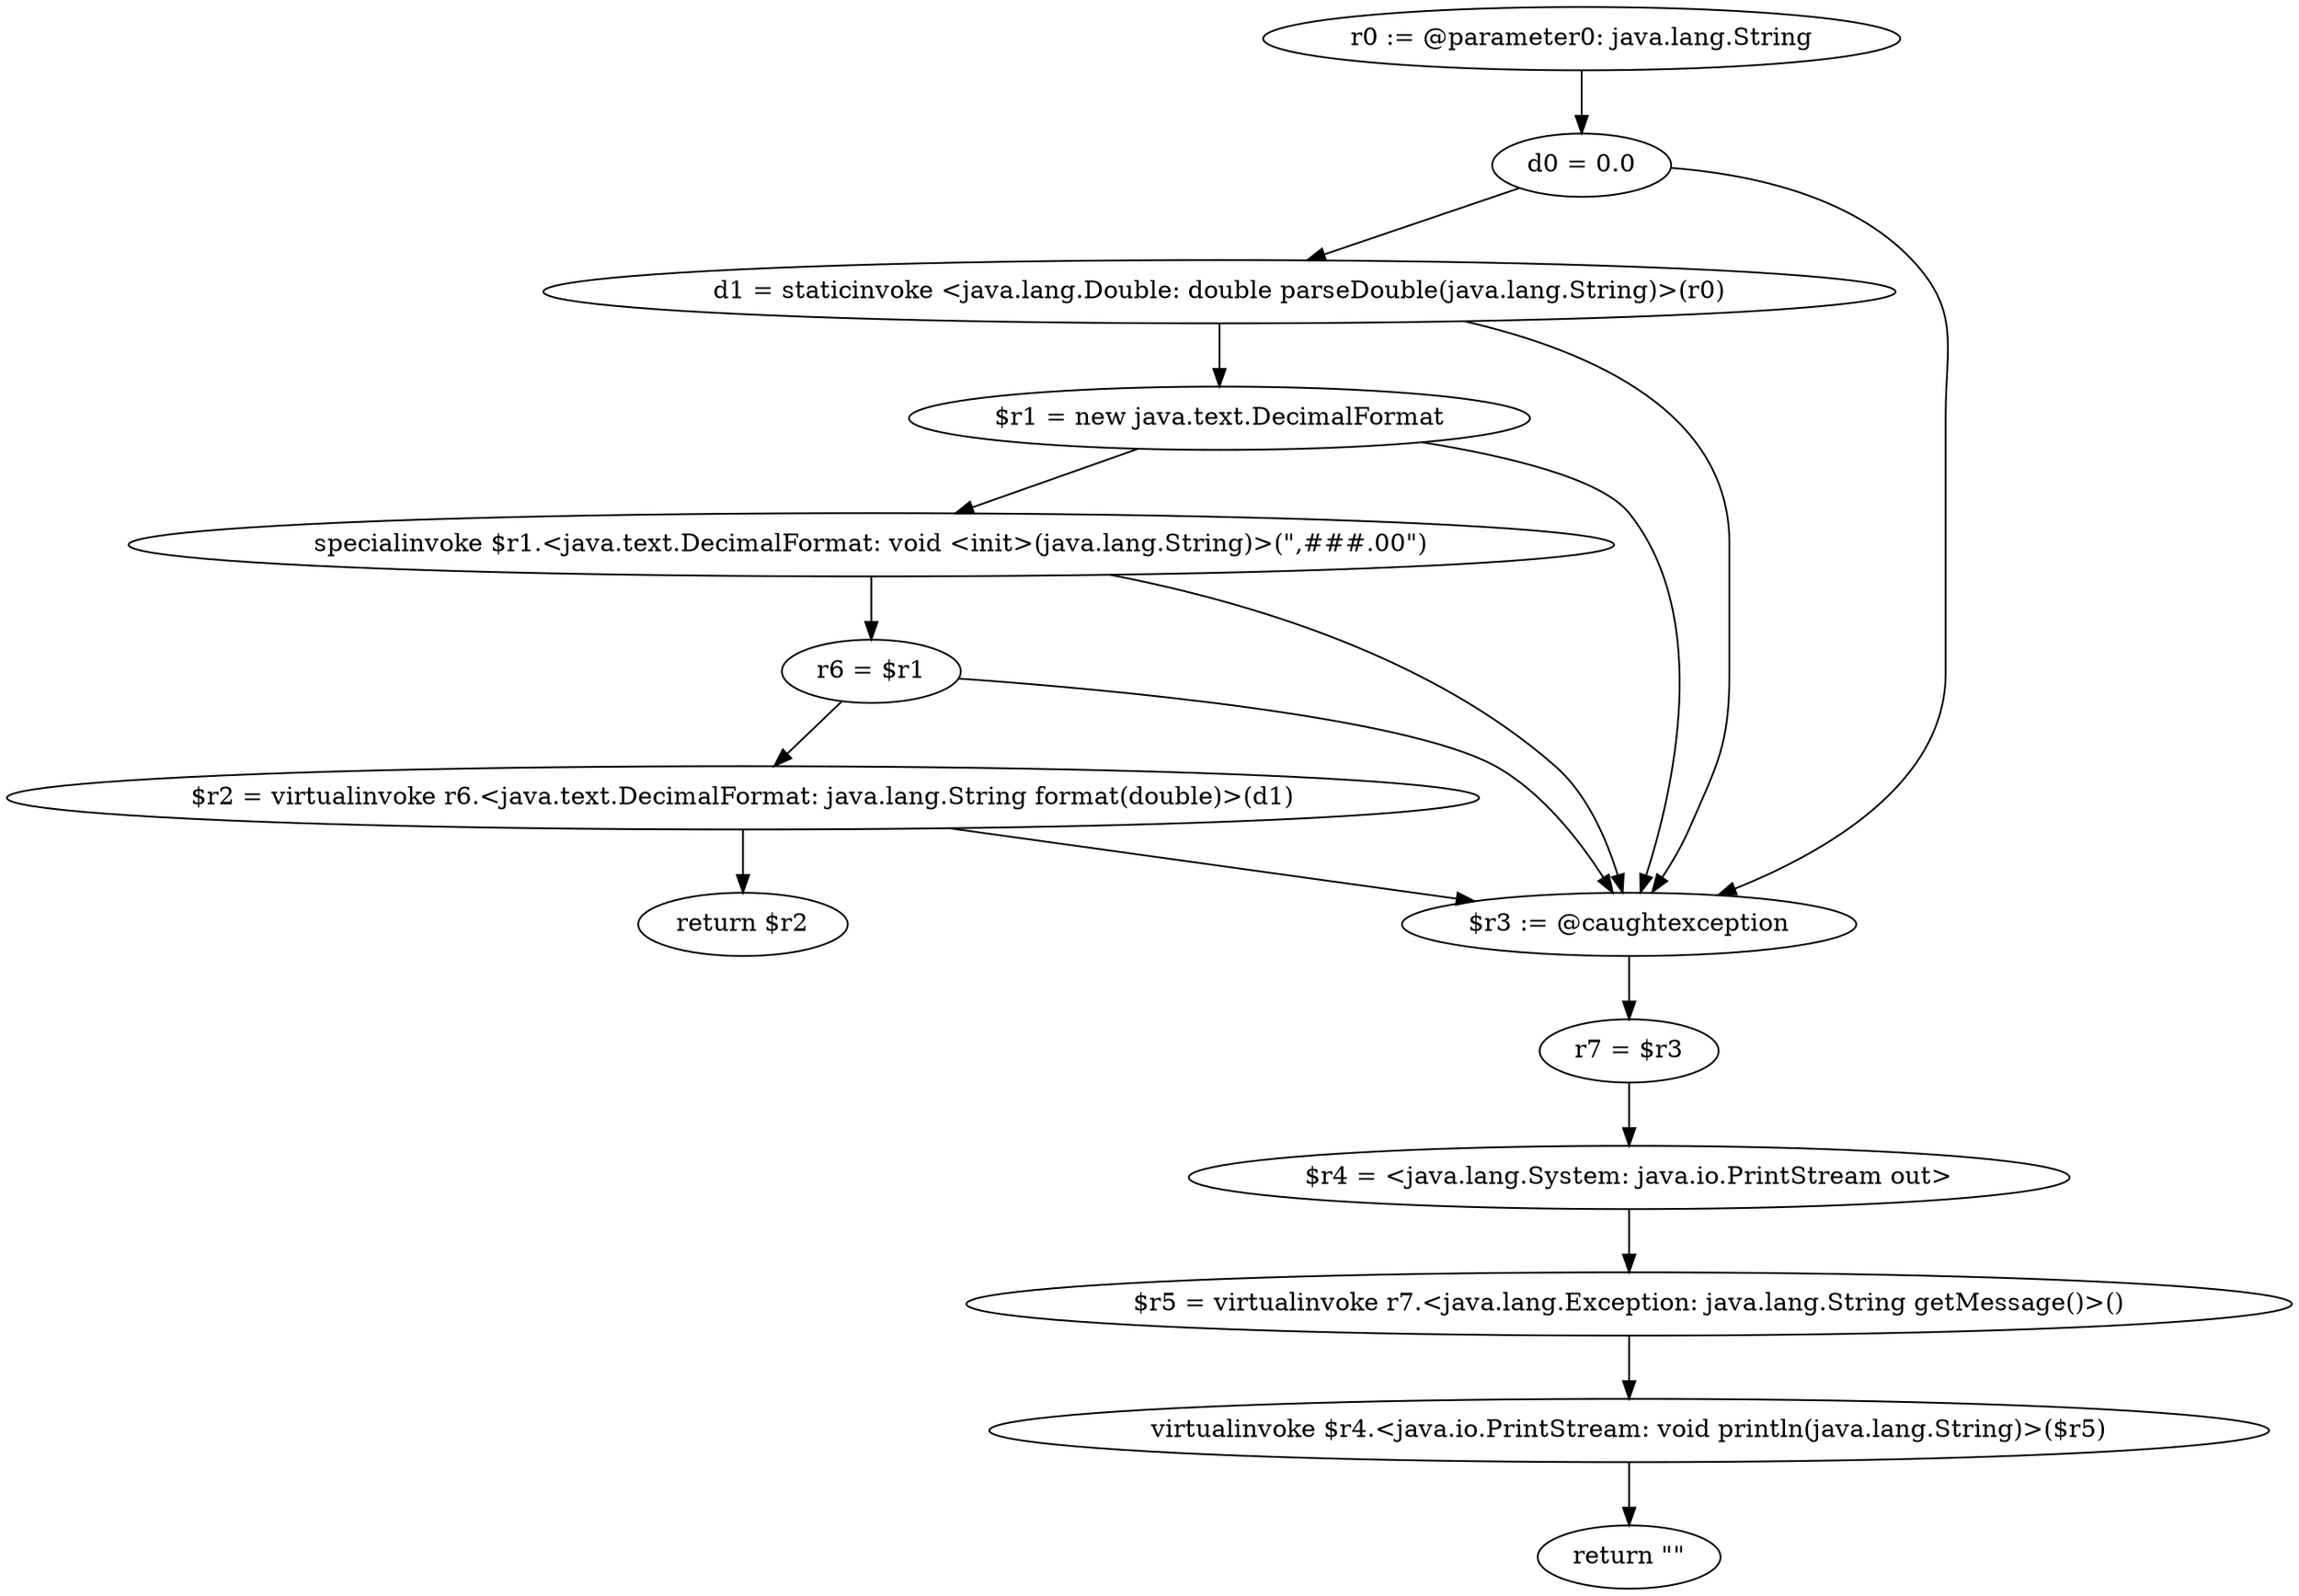 digraph "unitGraph" {
    "r0 := @parameter0: java.lang.String"
    "d0 = 0.0"
    "d1 = staticinvoke <java.lang.Double: double parseDouble(java.lang.String)>(r0)"
    "$r1 = new java.text.DecimalFormat"
    "specialinvoke $r1.<java.text.DecimalFormat: void <init>(java.lang.String)>(\",###.00\")"
    "r6 = $r1"
    "$r2 = virtualinvoke r6.<java.text.DecimalFormat: java.lang.String format(double)>(d1)"
    "return $r2"
    "$r3 := @caughtexception"
    "r7 = $r3"
    "$r4 = <java.lang.System: java.io.PrintStream out>"
    "$r5 = virtualinvoke r7.<java.lang.Exception: java.lang.String getMessage()>()"
    "virtualinvoke $r4.<java.io.PrintStream: void println(java.lang.String)>($r5)"
    "return \"\""
    "r0 := @parameter0: java.lang.String"->"d0 = 0.0";
    "d0 = 0.0"->"d1 = staticinvoke <java.lang.Double: double parseDouble(java.lang.String)>(r0)";
    "d0 = 0.0"->"$r3 := @caughtexception";
    "d1 = staticinvoke <java.lang.Double: double parseDouble(java.lang.String)>(r0)"->"$r1 = new java.text.DecimalFormat";
    "d1 = staticinvoke <java.lang.Double: double parseDouble(java.lang.String)>(r0)"->"$r3 := @caughtexception";
    "$r1 = new java.text.DecimalFormat"->"specialinvoke $r1.<java.text.DecimalFormat: void <init>(java.lang.String)>(\",###.00\")";
    "$r1 = new java.text.DecimalFormat"->"$r3 := @caughtexception";
    "specialinvoke $r1.<java.text.DecimalFormat: void <init>(java.lang.String)>(\",###.00\")"->"r6 = $r1";
    "specialinvoke $r1.<java.text.DecimalFormat: void <init>(java.lang.String)>(\",###.00\")"->"$r3 := @caughtexception";
    "r6 = $r1"->"$r2 = virtualinvoke r6.<java.text.DecimalFormat: java.lang.String format(double)>(d1)";
    "r6 = $r1"->"$r3 := @caughtexception";
    "$r2 = virtualinvoke r6.<java.text.DecimalFormat: java.lang.String format(double)>(d1)"->"return $r2";
    "$r2 = virtualinvoke r6.<java.text.DecimalFormat: java.lang.String format(double)>(d1)"->"$r3 := @caughtexception";
    "$r3 := @caughtexception"->"r7 = $r3";
    "r7 = $r3"->"$r4 = <java.lang.System: java.io.PrintStream out>";
    "$r4 = <java.lang.System: java.io.PrintStream out>"->"$r5 = virtualinvoke r7.<java.lang.Exception: java.lang.String getMessage()>()";
    "$r5 = virtualinvoke r7.<java.lang.Exception: java.lang.String getMessage()>()"->"virtualinvoke $r4.<java.io.PrintStream: void println(java.lang.String)>($r5)";
    "virtualinvoke $r4.<java.io.PrintStream: void println(java.lang.String)>($r5)"->"return \"\"";
}
